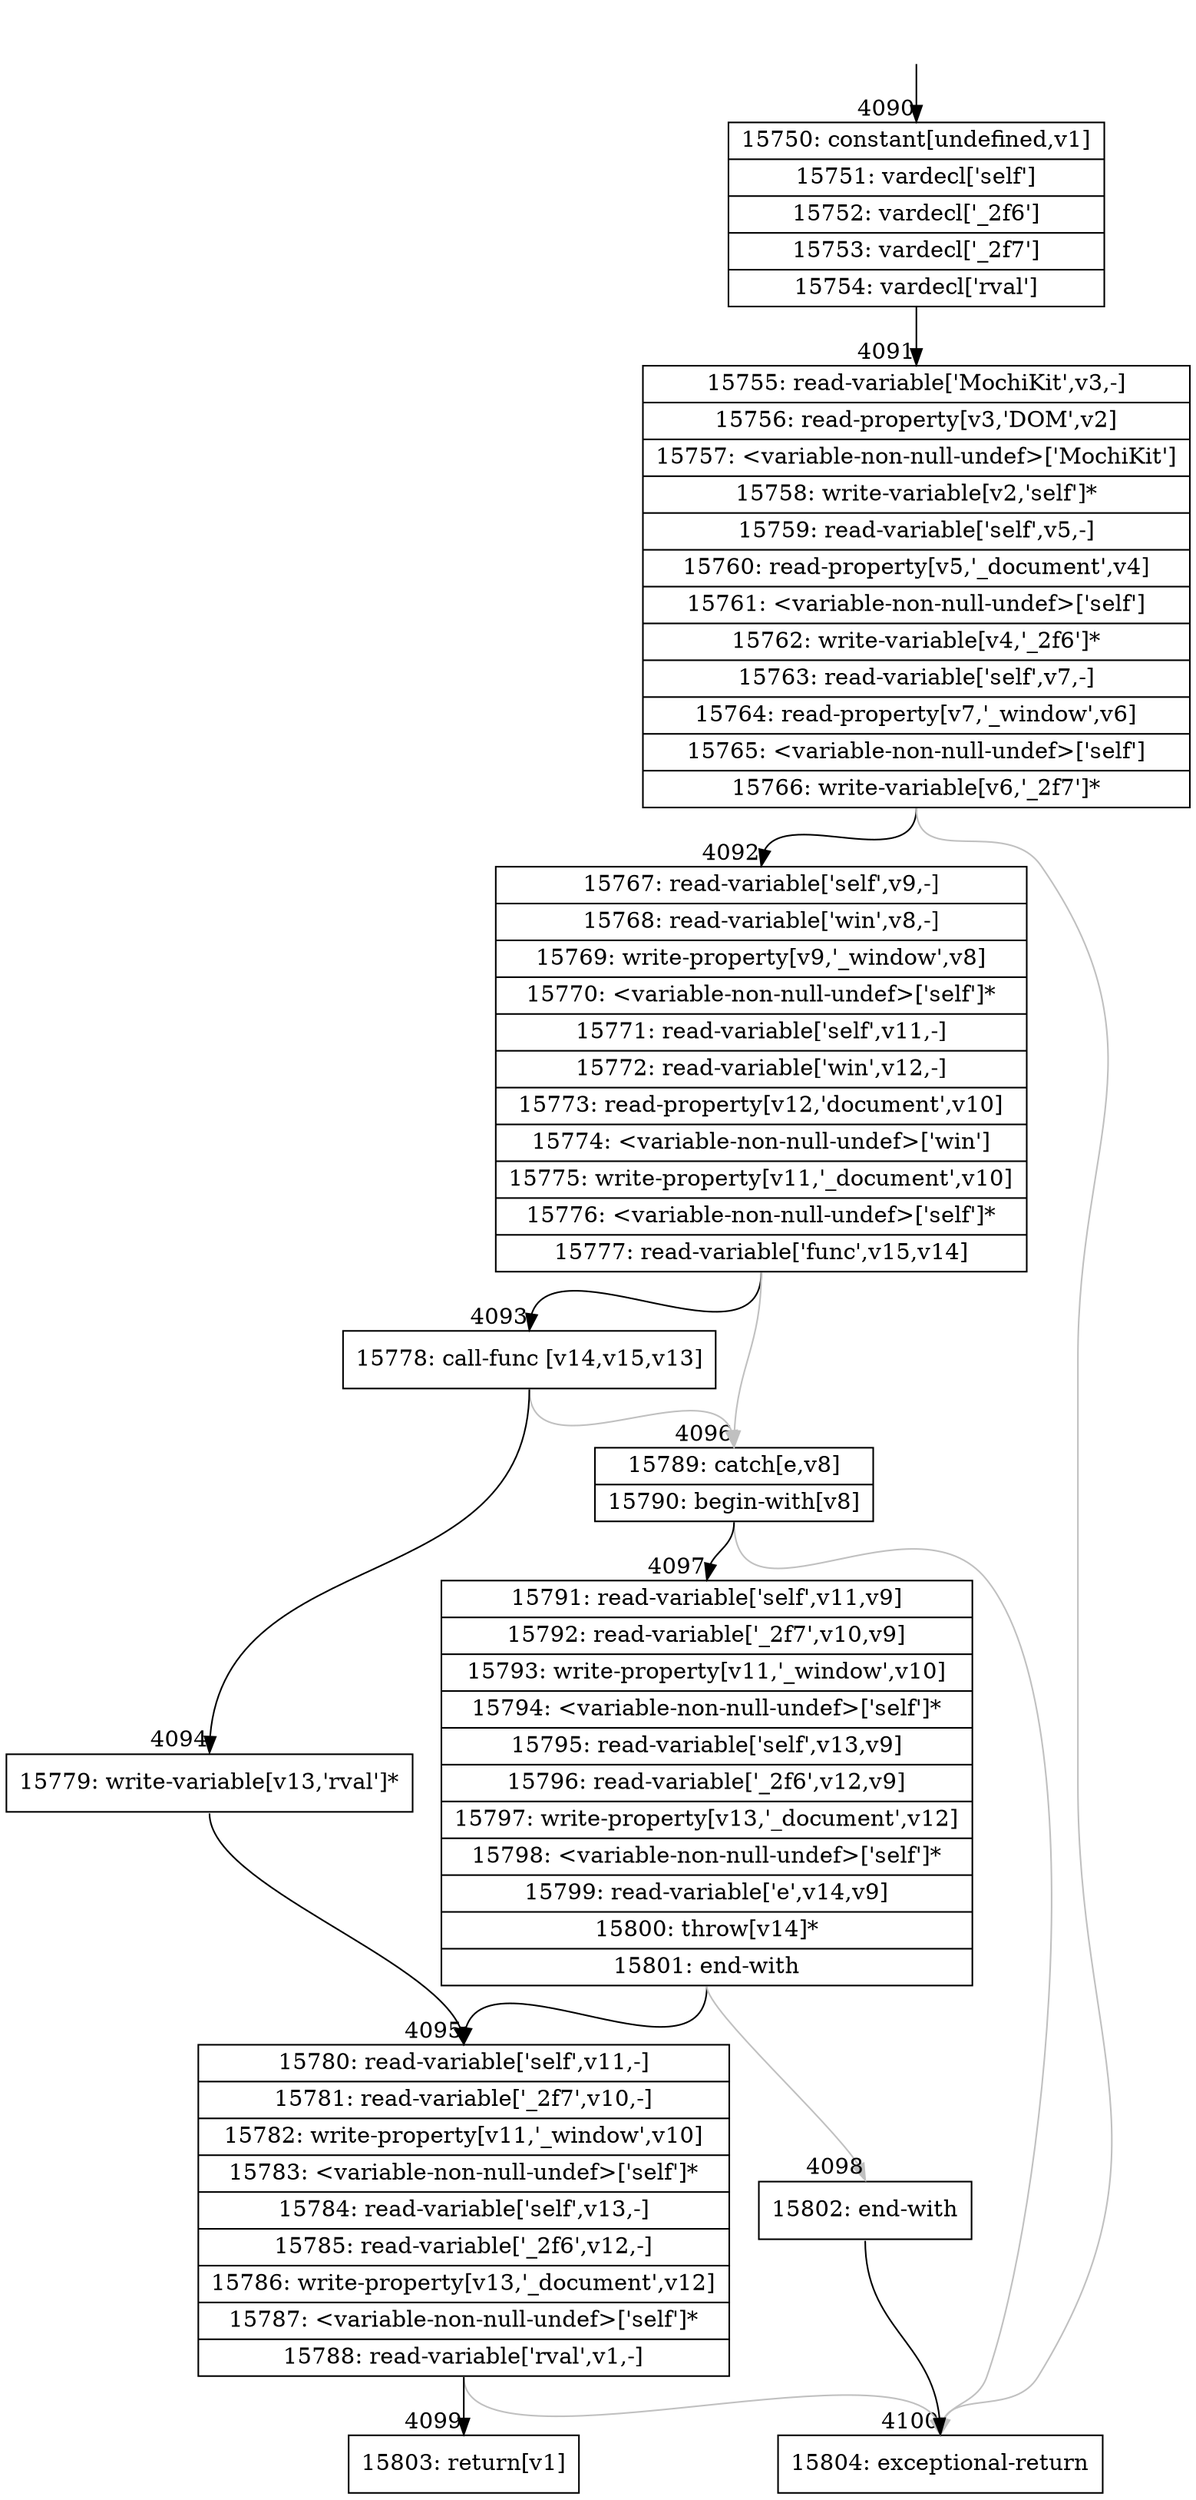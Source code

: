 digraph {
rankdir="TD"
BB_entry315[shape=none,label=""];
BB_entry315 -> BB4090 [tailport=s, headport=n, headlabel="    4090"]
BB4090 [shape=record label="{15750: constant[undefined,v1]|15751: vardecl['self']|15752: vardecl['_2f6']|15753: vardecl['_2f7']|15754: vardecl['rval']}" ] 
BB4090 -> BB4091 [tailport=s, headport=n, headlabel="      4091"]
BB4091 [shape=record label="{15755: read-variable['MochiKit',v3,-]|15756: read-property[v3,'DOM',v2]|15757: \<variable-non-null-undef\>['MochiKit']|15758: write-variable[v2,'self']*|15759: read-variable['self',v5,-]|15760: read-property[v5,'_document',v4]|15761: \<variable-non-null-undef\>['self']|15762: write-variable[v4,'_2f6']*|15763: read-variable['self',v7,-]|15764: read-property[v7,'_window',v6]|15765: \<variable-non-null-undef\>['self']|15766: write-variable[v6,'_2f7']*}" ] 
BB4091 -> BB4092 [tailport=s, headport=n, headlabel="      4092"]
BB4091 -> BB4100 [tailport=s, headport=n, color=gray, headlabel="      4100"]
BB4092 [shape=record label="{15767: read-variable['self',v9,-]|15768: read-variable['win',v8,-]|15769: write-property[v9,'_window',v8]|15770: \<variable-non-null-undef\>['self']*|15771: read-variable['self',v11,-]|15772: read-variable['win',v12,-]|15773: read-property[v12,'document',v10]|15774: \<variable-non-null-undef\>['win']|15775: write-property[v11,'_document',v10]|15776: \<variable-non-null-undef\>['self']*|15777: read-variable['func',v15,v14]}" ] 
BB4092 -> BB4093 [tailport=s, headport=n, headlabel="      4093"]
BB4092 -> BB4096 [tailport=s, headport=n, color=gray, headlabel="      4096"]
BB4093 [shape=record label="{15778: call-func [v14,v15,v13]}" ] 
BB4093 -> BB4094 [tailport=s, headport=n, headlabel="      4094"]
BB4093 -> BB4096 [tailport=s, headport=n, color=gray]
BB4094 [shape=record label="{15779: write-variable[v13,'rval']*}" ] 
BB4094 -> BB4095 [tailport=s, headport=n, headlabel="      4095"]
BB4095 [shape=record label="{15780: read-variable['self',v11,-]|15781: read-variable['_2f7',v10,-]|15782: write-property[v11,'_window',v10]|15783: \<variable-non-null-undef\>['self']*|15784: read-variable['self',v13,-]|15785: read-variable['_2f6',v12,-]|15786: write-property[v13,'_document',v12]|15787: \<variable-non-null-undef\>['self']*|15788: read-variable['rval',v1,-]}" ] 
BB4095 -> BB4099 [tailport=s, headport=n, headlabel="      4099"]
BB4095 -> BB4100 [tailport=s, headport=n, color=gray]
BB4096 [shape=record label="{15789: catch[e,v8]|15790: begin-with[v8]}" ] 
BB4096 -> BB4097 [tailport=s, headport=n, headlabel="      4097"]
BB4096 -> BB4100 [tailport=s, headport=n, color=gray]
BB4097 [shape=record label="{15791: read-variable['self',v11,v9]|15792: read-variable['_2f7',v10,v9]|15793: write-property[v11,'_window',v10]|15794: \<variable-non-null-undef\>['self']*|15795: read-variable['self',v13,v9]|15796: read-variable['_2f6',v12,v9]|15797: write-property[v13,'_document',v12]|15798: \<variable-non-null-undef\>['self']*|15799: read-variable['e',v14,v9]|15800: throw[v14]*|15801: end-with}" ] 
BB4097 -> BB4095 [tailport=s, headport=n]
BB4097 -> BB4098 [tailport=s, headport=n, color=gray, headlabel="      4098"]
BB4098 [shape=record label="{15802: end-with}" ] 
BB4098 -> BB4100 [tailport=s, headport=n]
BB4099 [shape=record label="{15803: return[v1]}" ] 
BB4100 [shape=record label="{15804: exceptional-return}" ] 
//#$~ 2772
}
